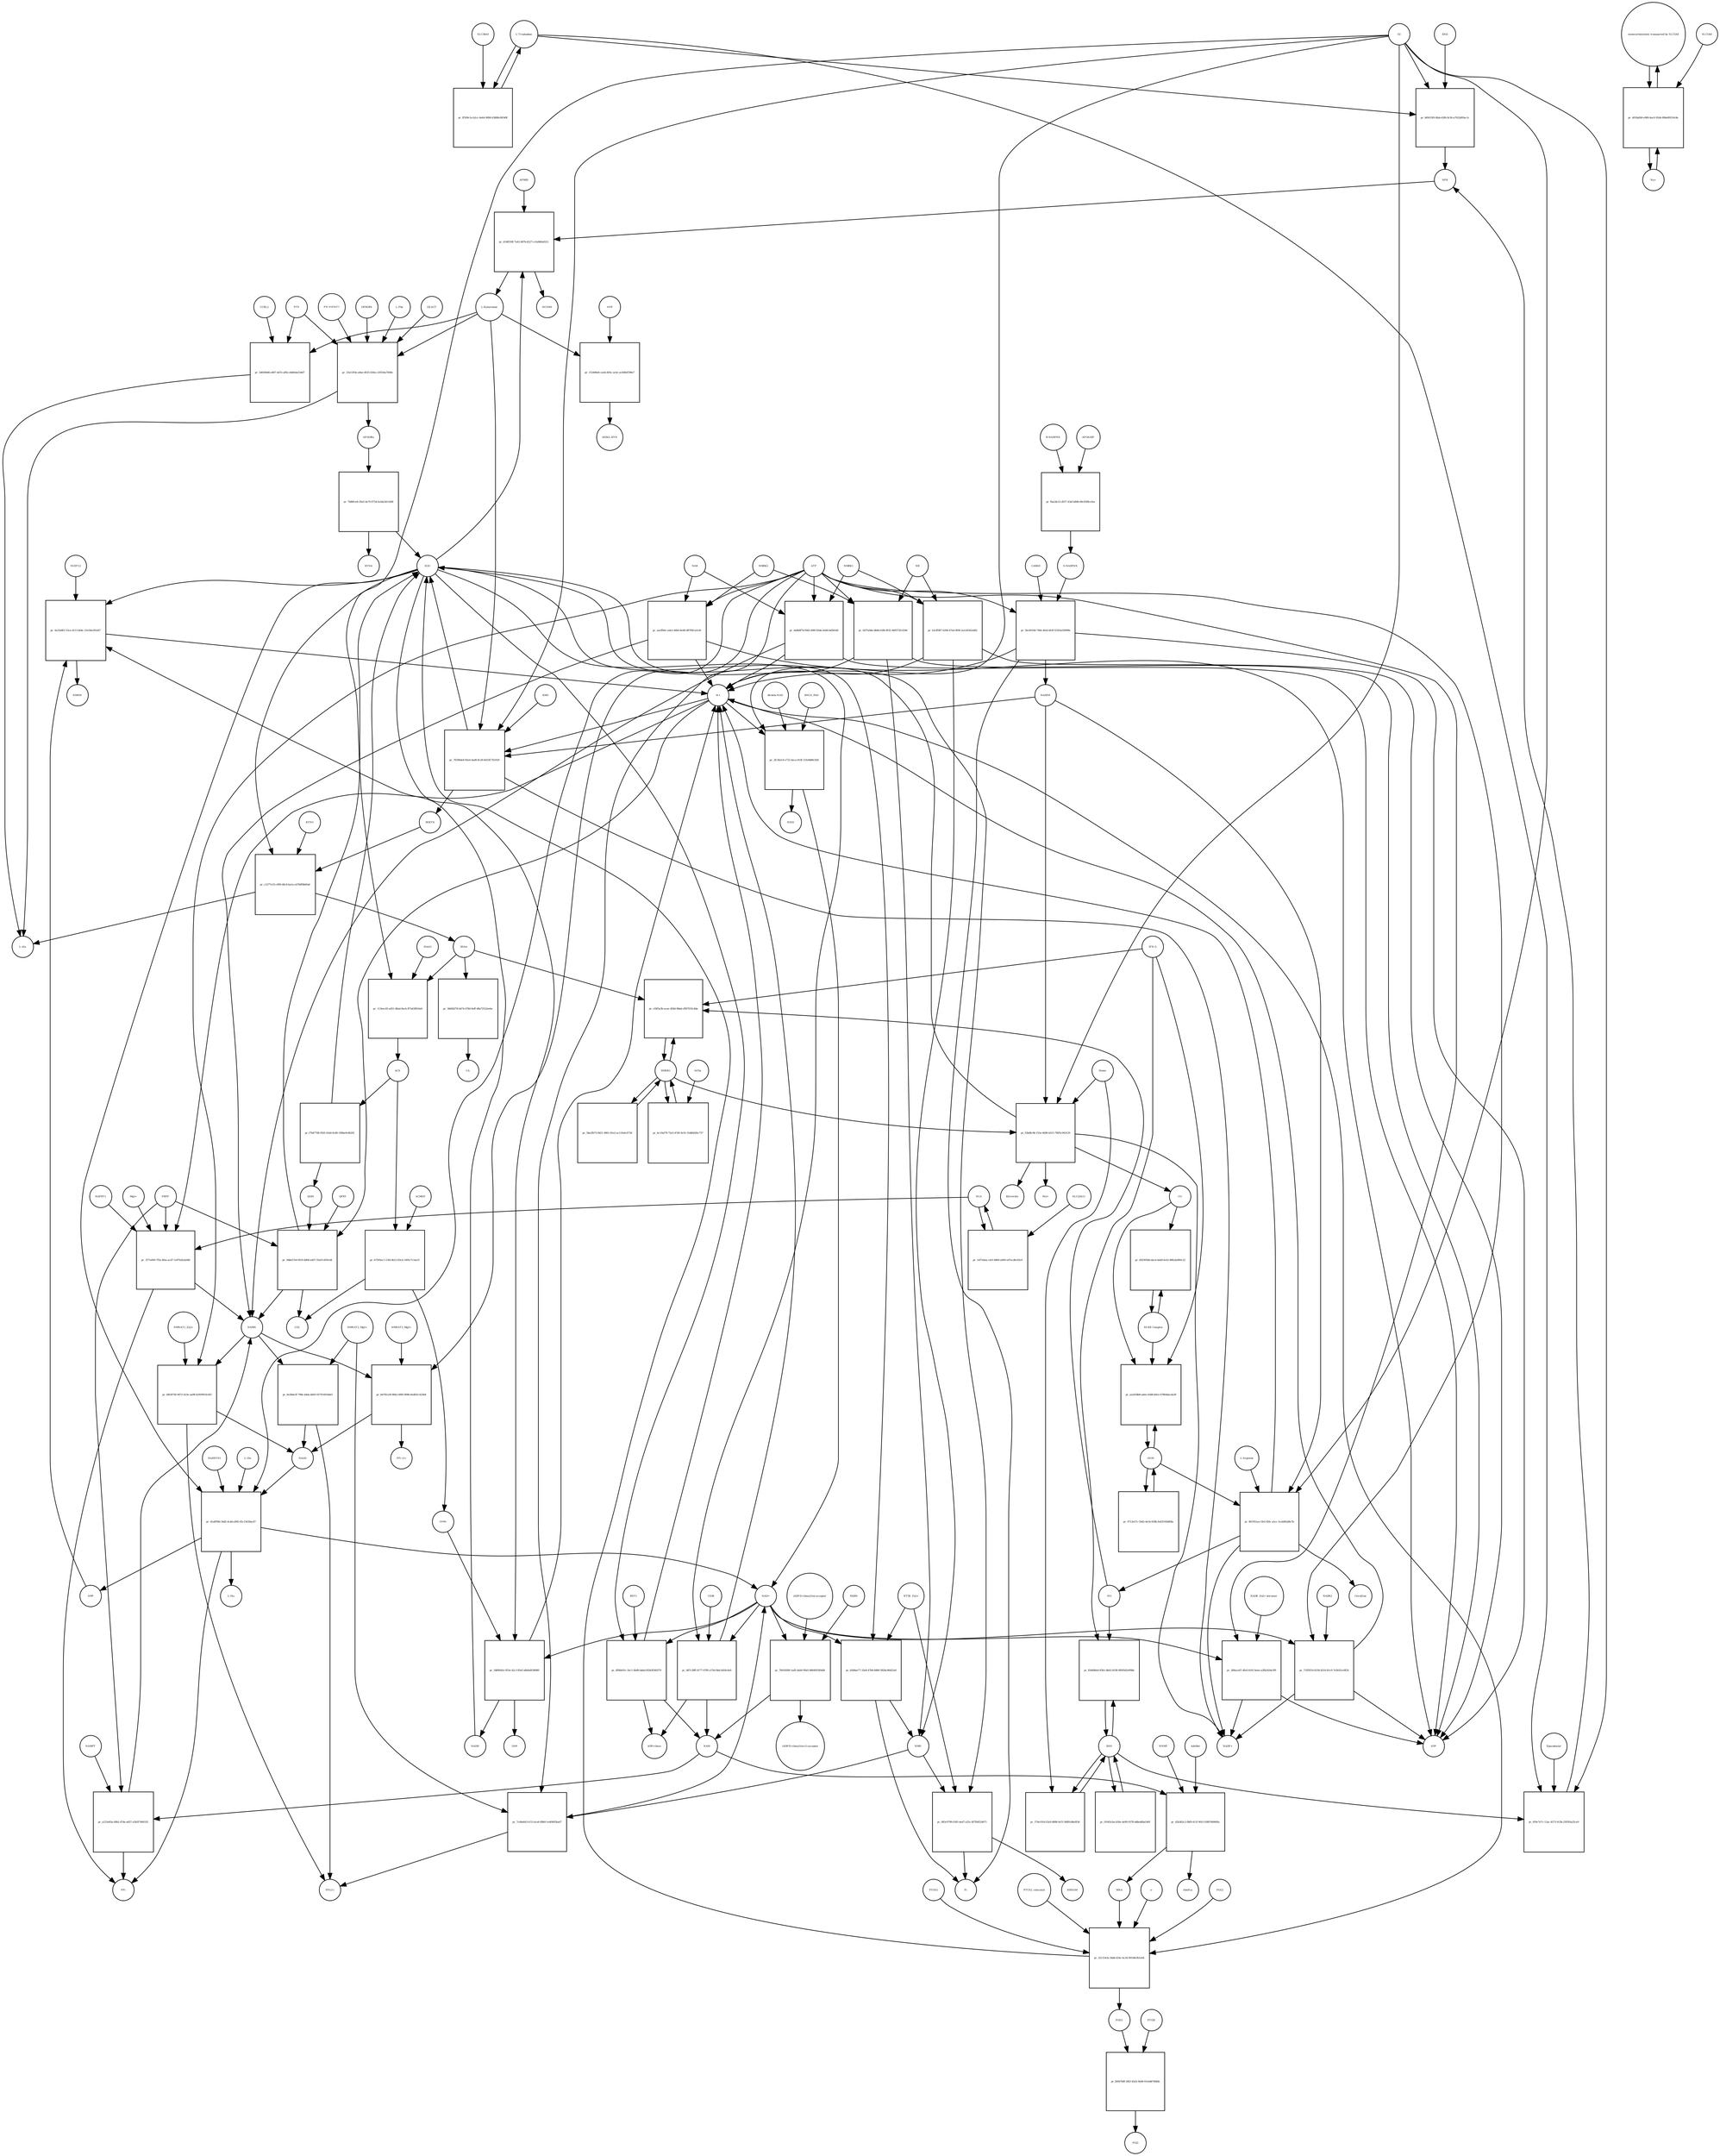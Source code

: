 strict digraph  {
"L-Tryptophan" [annotation="urn_miriam_obo.chebi_CHEBI%3A57912", bipartite=0, cls="simple chemical", fontsize=4, label="L-Tryptophan", shape=circle];
"pr_ff509c1a-b2cc-4e64-9890-63888c06549f" [annotation="", bipartite=1, cls=process, fontsize=4, label="pr_ff509c1a-b2cc-4e64-9890-63888c06549f", shape=square];
SLC36A4 [annotation=urn_miriam_uniprot_Q6YBV0, bipartite=0, cls=macromolecule, fontsize=4, label=SLC36A4, shape=circle];
"pr_bf0015f0-4fab-43fb-9c56-a7632d93ec1c" [annotation="", bipartite=1, cls=process, fontsize=4, label="pr_bf0015f0-4fab-43fb-9c56-a7632d93ec1c", shape=square];
NFK [annotation="urn_miriam_obo.chebi_CHEBI%3A18377", bipartite=0, cls="simple chemical", fontsize=4, label=NFK, shape=circle];
IDO2 [annotation=urn_miriam_uniprot_Q6ZQW0, bipartite=0, cls=macromolecule, fontsize=4, label=IDO2, shape=circle];
O2 [annotation="urn_miriam_obo.chebi_CHEBI%3A15379", bipartite=0, cls="simple chemical", fontsize=4, label=O2, shape=circle];
"pr_659c7e7c-12ac-4573-913b-25f593a25ce9" [annotation="", bipartite=1, cls=process, fontsize=4, label="pr_659c7e7c-12ac-4573-913b-25f593a25ce9", shape=square];
IDO1 [annotation=urn_miriam_uniprot_P14902, bipartite=0, cls=complex, fontsize=4, label=IDO1, shape=circle];
Epacadostat [annotation="", bipartite=0, cls="simple chemical", fontsize=4, label=Epacadostat, shape=circle];
"pr_d148550f-7a42-487b-8227-ccfa840a0221" [annotation="", bipartite=1, cls=process, fontsize=4, label="pr_d148550f-7a42-487b-8227-ccfa840a0221", shape=square];
"L-Kynurenine" [annotation="urn_miriam_obo.chebi_CHEBI%3A16946", bipartite=0, cls="simple chemical", fontsize=4, label="L-Kynurenine", shape=circle];
AFMID [annotation=urn_miriam_uniprot_Q63HM1, bipartite=0, cls=macromolecule, fontsize=4, label=AFMID, shape=circle];
H2O [annotation="urn_miriam_obo.chebi_CHEBI%3A15377", bipartite=0, cls="simple chemical", fontsize=4, label=H2O, shape=circle];
HCOOH [annotation="urn_miriam_obo.chebi_CHEBI%3A30751", bipartite=0, cls="simple chemical", fontsize=4, label=HCOOH, shape=circle];
"pr_23a1293e-a8ae-4025-b50a-c20534a7049e" [annotation="", bipartite=1, cls=process, fontsize=4, label="pr_23a1293e-a8ae-4025-b50a-c20534a7049e", shape=square];
"AP-DOBu" [annotation="urn_miriam_obo.chebi_CHEBI%3A17442", bipartite=0, cls="simple chemical", fontsize=4, label="AP-DOBu", shape=circle];
"PXLP-KYAT1" [annotation="urn_miriam_uniprot_Q16773|urn_miriam_obo.chebi_CHEBI%3A18405", bipartite=0, cls="complex multimer", fontsize=4, label="PXLP-KYAT1", shape=circle];
I3PROPA [annotation="urn_miriam_obo.chebi_CHEBI%3A43580", bipartite=0, cls=macromolecule, fontsize=4, label=I3PROPA, shape=circle];
"L-Phe" [annotation="urn_miriam_obo.chebi_CHEBI%3A58095", bipartite=0, cls="simple chemical", fontsize=4, label="L-Phe", shape=circle];
I3LACT [annotation="urn_miriam_obo.chebi_CHEBI%3A55528", bipartite=0, cls=macromolecule, fontsize=4, label=I3LACT, shape=circle];
PYR [annotation="urn_miriam_obo.chebi_CHEBI%3A15361", bipartite=0, cls="simple chemical", fontsize=4, label=PYR, shape=circle];
"L-Ala" [annotation="urn_miriam_obo.chebi_CHEBI%3A57972", bipartite=0, cls="simple chemical", fontsize=4, label="L-Ala", shape=circle];
"pr_3d6568d6-e807-4d7e-affb-cbb8eba534d7" [annotation="", bipartite=1, cls=process, fontsize=4, label="pr_3d6568d6-e807-4d7e-affb-cbb8eba534d7", shape=square];
CCBL2 [annotation=urn_miriam_uniprot_Q6YP21, bipartite=0, cls="macromolecule multimer", fontsize=4, label=CCBL2, shape=circle];
"pr_7b86fce8-29a5-4e70-9754-fa5da341cb08" [annotation="", bipartite=1, cls=process, fontsize=4, label="pr_7b86fce8-29a5-4e70-9754-fa5da341cb08", shape=square];
KYNA [annotation="urn_miriam_obo.chebi_CHEBI%3A18344", bipartite=0, cls="simple chemical", fontsize=4, label=KYNA, shape=circle];
"pr_7659bde8-85e4-4ad8-8c28-6d33f17b1829" [annotation="", bipartite=1, cls=process, fontsize=4, label="pr_7659bde8-85e4-4ad8-8c28-6d33f17b1829", shape=square];
"3HKYN" [annotation="urn_miriam_obo.chebi_CHEBI%3A17380", bipartite=0, cls="simple chemical", fontsize=4, label="3HKYN", shape=circle];
KMO [annotation=urn_miriam_uniprot_O15229, bipartite=0, cls=macromolecule, fontsize=4, label=KMO, shape=circle];
NADPH [annotation="urn_miriam_obo.chebi_CHEBI%3A16474", bipartite=0, cls="simple chemical", fontsize=4, label=NADPH, shape=circle];
"H+" [annotation="urn_miriam_obo.chebi_CHEBI%3A15378", bipartite=0, cls="simple chemical", fontsize=4, label="H+", shape=circle];
"NADP+" [annotation="urn_miriam_obo.chebi_CHEBI%3A18009", bipartite=0, cls="simple chemical", fontsize=4, label="NADP+", shape=circle];
"pr_c2277e33-c909-48c8-ba1a-e47b9f0b60a6" [annotation="", bipartite=1, cls=process, fontsize=4, label="pr_c2277e33-c909-48c8-ba1a-e47b9f0b60a6", shape=square];
"3HAA" [annotation="urn_miriam_obo.chebi_CHEBI%3A15793", bipartite=0, cls="simple chemical", fontsize=4, label="3HAA", shape=circle];
KYNU [annotation=urn_miriam_uniprot_Q16719, bipartite=0, cls="macromolecule multimer", fontsize=4, label=KYNU, shape=circle];
"pr_113eec45-ad51-48ad-8ecb-ff7a63f816e6" [annotation="", bipartite=1, cls=process, fontsize=4, label="pr_113eec45-ad51-48ad-8ecb-ff7a63f816e6", shape=square];
ACS [annotation="urn_miriam_obo.chebi_CHEBI%3A29044", bipartite=0, cls="simple chemical", fontsize=4, label=ACS, shape=circle];
HAAO [annotation=urn_miriam_uniprot_P46952, bipartite=0, cls=macromolecule, fontsize=4, label=HAAO, shape=circle];
"pr_b7595ec1-15fd-4b12-83cd-1495c7c5ae1f" [annotation="", bipartite=1, cls=process, fontsize=4, label="pr_b7595ec1-15fd-4b12-83cd-1495c7c5ae1f", shape=square];
"2AMA" [annotation="urn_miriam_obo.chebi_CHEBI%3A15745", bipartite=0, cls="simple chemical", fontsize=4, label="2AMA", shape=circle];
ACMSD [annotation=urn_miriam_uniprot_Q8TDX5, bipartite=0, cls="macromolecule multimer", fontsize=4, label=ACMSD, shape=circle];
CO2 [annotation="urn_miriam_obo.chebi_CHEBI%3A16526", bipartite=0, cls="simple chemical", fontsize=4, label=CO2, shape=circle];
"pr_3480042e-955e-42c3-85ef-a8b0af638980" [annotation="", bipartite=1, cls=process, fontsize=4, label="pr_3480042e-955e-42c3-85ef-a8b0af638980", shape=square];
"2AM" [annotation="urn_miriam_obo.chebi_CHEBI%3A16886", bipartite=0, cls="simple chemical", fontsize=4, label="2AM", shape=circle];
"NAD+" [annotation="urn_miriam_obo.chebi_CHEBI%3A57540", bipartite=0, cls="simple chemical", fontsize=4, label="NAD+", shape=circle];
NADH [annotation="urn_miriam_obo.chebi_CHEBI%3A57945", bipartite=0, cls="simple chemical", fontsize=4, label=NADH, shape=circle];
"pr_f7b47769-f565-416d-9c80-190be9c86291" [annotation="", bipartite=1, cls=process, fontsize=4, label="pr_f7b47769-f565-416d-9c80-190be9c86291", shape=square];
QUIN [annotation="urn_miriam_obo.chebi_CHEBI%3A16675", bipartite=0, cls="simple chemical", fontsize=4, label=QUIN, shape=circle];
"pr_152486e6-ceeb-405c-acbc-acfd9ef599e7" [annotation="", bipartite=1, cls=process, fontsize=4, label="pr_152486e6-ceeb-405c-acbc-acfd9ef599e7", shape=square];
AHR [annotation=urn_miriam_uniprot_P35869, bipartite=0, cls=macromolecule, fontsize=4, label=AHR, shape=circle];
"AHR/L-KYN" [annotation="", bipartite=0, cls=complex, fontsize=4, label="AHR/L-KYN", shape=circle];
"pr_83d406a0-83b1-4b02-b558-0f693d2e99bb" [annotation="", bipartite=1, cls=process, fontsize=4, label="pr_83d406a0-83b1-4b02-b558-0f693d2e99bb", shape=square];
NO [annotation="urn_miriam_obo.chebi_CHEBI%3A16480", bipartite=0, cls="simple chemical", fontsize=4, label=NO, shape=circle];
"IFN-G" [annotation=urn_miriam_uniprot_Q14609, bipartite=0, cls=macromolecule, fontsize=4, label="IFN-G", shape=circle];
iNOS [annotation=urn_miriam_uniprot_P35228, bipartite=0, cls=macromolecule, fontsize=4, label=iNOS, shape=circle];
"pr_aa2d3db8-adee-43d8-b0e2-47864dacda39" [annotation="", bipartite=1, cls=process, fontsize=4, label="pr_aa2d3db8-adee-43d8-b0e2-47864dacda39", shape=square];
"Nf-KB Complex" [annotation="urn_miriam_uniprot_P19838|urn_miriam_uniprot_Q04206|urn_miriam_uniprot_Q00653", bipartite=0, cls=complex, fontsize=4, label="Nf-KB Complex", shape=circle];
CO [annotation="urn_miriam_obo.chebi_CHEBI%3A17245", bipartite=0, cls="simple chemical", fontsize=4, label=CO, shape=circle];
"L-Arginine" [annotation="urn_miriam_obo.chebi_CHEBI%3A16467", bipartite=0, cls="simple chemical", fontsize=4, label="L-Arginine", shape=circle];
"pr_801951ea-19cf-45fc-a5cc-5ceb962dfe7b" [annotation="", bipartite=1, cls=process, fontsize=4, label="pr_801951ea-19cf-45fc-a5cc-5ceb962dfe7b", shape=square];
Citrulline [annotation="urn_miriam_obo.chebi_CHEBI%3A16349", bipartite=0, cls="simple chemical", fontsize=4, label=Citrulline, shape=circle];
"pr_0713e57c-59d3-4e54-839b-fe83195b808a" [annotation="", bipartite=1, cls=process, fontsize=4, label="pr_0713e57c-59d3-4e54-839b-fe83195b808a", shape=square];
"pr_01063cba-b50e-4a99-9378-ddbe46ba540f" [annotation="", bipartite=1, cls=process, fontsize=4, label="pr_01063cba-b50e-4a99-9378-ddbe46ba540f", shape=square];
"R-NADPHX" [annotation="urn_miriam_obo.chebi_CHEBI%3A64085", bipartite=0, cls="simple chemical", fontsize=4, label="R-NADPHX", shape=circle];
"pr_fba24e12-d557-43ef-b84b-66c65f8ccfee" [annotation="", bipartite=1, cls=process, fontsize=4, label="pr_fba24e12-d557-43ef-b84b-66c65f8ccfee", shape=square];
"S-NADPHX" [annotation="urn_miriam_obo.chebi_CHEBI%3A64084", bipartite=0, cls="simple chemical", fontsize=4, label="S-NADPHX", shape=circle];
APOA1BP [annotation=urn_miriam_uniprot_O95544, bipartite=0, cls="macromolecule multimer", fontsize=4, label=APOA1BP, shape=circle];
"pr_5bc6018d-749e-4fe4-b03f-f2503a50999b" [annotation="", bipartite=1, cls=process, fontsize=4, label="pr_5bc6018d-749e-4fe4-b03f-f2503a50999b", shape=square];
CARKD [annotation=urn_miriam_uniprot_Q8IW45, bipartite=0, cls=macromolecule, fontsize=4, label=CARKD, shape=circle];
ATP [annotation="urn_miriam_obo.chebi_CHEBI%3A30616", bipartite=0, cls="simple chemical", fontsize=4, label=ATP, shape=circle];
ADP [annotation="urn_miriam_obo.chebi_CHEBI%3A456216", bipartite=0, cls="simple chemical", fontsize=4, label=ADP, shape=circle];
Pi [annotation="urn_miriam_obo.chebi_CHEBI%3A18367", bipartite=0, cls="simple chemical", fontsize=4, label=Pi, shape=circle];
"pr_732f5f1d-0236-4216-81c0-7e3b55ce9f24" [annotation="", bipartite=1, cls=process, fontsize=4, label="pr_732f5f1d-0236-4216-81c0-7e3b55ce9f24", shape=square];
NADK2 [annotation=urn_miriam_uniprot_Q4G0N4, bipartite=0, cls="macromolecule multimer", fontsize=4, label=NADK2, shape=circle];
NAMN [annotation="urn_miriam_obo.chebi_CHEBI%3A15763", bipartite=0, cls="simple chemical", fontsize=4, label=NAMN, shape=circle];
"pr_bb781a30-86b2-496f-9086-6edfd1c425b8" [annotation="", bipartite=1, cls=process, fontsize=4, label="pr_bb781a30-86b2-496f-9086-6edfd1c425b8", shape=square];
NAAD [annotation="urn_miriam_obo.chebi_CHEBI%3A18304", bipartite=0, cls="simple chemical", fontsize=4, label=NAAD, shape=circle];
"NMNAT3_Mg2+" [annotation="urn_miriam_uniprot_Q96T66|urn_miriam_obo.chebi_CHEBI%3A18420", bipartite=0, cls="complex multimer", fontsize=4, label="NMNAT3_Mg2+", shape=circle];
"PPi (3-)" [annotation="urn_miriam_obo.chebi_CHEBI%3A33019", bipartite=0, cls="simple chemical", fontsize=4, label="PPi (3-)", shape=circle];
"pr_6e3bbe3f-798e-44da-bb93-02791491bde5" [annotation="", bipartite=1, cls=process, fontsize=4, label="pr_6e3bbe3f-798e-44da-bb93-02791491bde5", shape=square];
"NMNAT2_Mg2+" [annotation="urn_miriam_uniprot_Q9BZQ4|urn_miriam_obo.chebi_CHEBI%3A18420", bipartite=0, cls=complex, fontsize=4, label="NMNAT2_Mg2+", shape=circle];
"PPi(3-)" [annotation="urn_miriam_obo.chebi_CHEBI%3A33019", bipartite=0, cls="simple chemical", fontsize=4, label="PPi(3-)", shape=circle];
NAR [annotation="urn_miriam_obo.chebi_CHEBI%3A58527", bipartite=0, cls="simple chemical", fontsize=4, label=NAR, shape=circle];
"pr_da8b8f7d-f0d5-49f6-83de-6ebfcbd381d0" [annotation="", bipartite=1, cls=process, fontsize=4, label="pr_da8b8f7d-f0d5-49f6-83de-6ebfcbd381d0", shape=square];
NMRK1 [annotation=urn_miriam_uniprot_Q9NWW6, bipartite=0, cls=macromolecule, fontsize=4, label=NMRK1, shape=circle];
"pr_aacffb6c-ede2-46b0-8e48-d87f0fca5c9c" [annotation="", bipartite=1, cls=process, fontsize=4, label="pr_aacffb6c-ede2-46b0-8e48-d87f0fca5c9c", shape=square];
NMRK2 [annotation=urn_miriam_uniprot_Q9NPI5, bipartite=0, cls=macromolecule, fontsize=4, label=NMRK2, shape=circle];
"pr_d1aff99b-34d5-4cdd-a905-65c15639ac87" [annotation="", bipartite=1, cls=process, fontsize=4, label="pr_d1aff99b-34d5-4cdd-a905-65c15639ac87", shape=square];
NADSYN1 [annotation=urn_miriam_uniprot_Q6IA69, bipartite=0, cls="macromolecule multimer", fontsize=4, label=NADSYN1, shape=circle];
"L-Gln" [annotation="urn_miriam_obo.chebi_CHEBI%3A58359", bipartite=0, cls="simple chemical", fontsize=4, label="L-Gln", shape=circle];
"L-Glu" [annotation="urn_miriam_obo.chebi_CHEBI%3A29985", bipartite=0, cls="simple chemical", fontsize=4, label="L-Glu", shape=circle];
AMP [annotation="urn_miriam_obo.chebi_CHEBI%3A16027", bipartite=0, cls="simple chemical", fontsize=4, label=AMP, shape=circle];
PPi [annotation="urn_miriam_obo.chebi_CHEBI%3A29888", bipartite=0, cls="simple chemical", fontsize=4, label=PPi, shape=circle];
NMN [annotation="urn_miriam_obo.chebi_CHEBI%3A14649", bipartite=0, cls="simple chemical", fontsize=4, label=NMN, shape=circle];
"pr_7cd4a643-fc53-4ce6-89b9-1e4f40f3ba47" [annotation="", bipartite=1, cls=process, fontsize=4, label="pr_7cd4a643-fc53-4ce6-89b9-1e4f40f3ba47", shape=square];
NR [annotation="urn_miriam_obo.chebi_CHEBI%3A15927", bipartite=0, cls="simple chemical", fontsize=4, label=NR, shape=circle];
"pr_b3cff087-6206-47a6-9f94-2a1e8342e482" [annotation="", bipartite=1, cls=process, fontsize=4, label="pr_b3cff087-6206-47a6-9f94-2a1e8342e482", shape=square];
"pr_fd37a9da-db84-43fb-8f32-9d9372fc0296" [annotation="", bipartite=1, cls=process, fontsize=4, label="pr_fd37a9da-db84-43fb-8f32-9d9372fc0296", shape=square];
NCA [annotation="urn_miriam_obo.chebi_CHEBI%3A32544", bipartite=0, cls="simple chemical", fontsize=4, label=NCA, shape=circle];
"pr_1f71ef60-7f5e-4fea-acd7-1e97b2b3a0d0" [annotation="", bipartite=1, cls=process, fontsize=4, label="pr_1f71ef60-7f5e-4fea-acd7-1e97b2b3a0d0", shape=square];
NAPRT1 [annotation=urn_miriam_uniprot_Q6XQN6, bipartite=0, cls="macromolecule multimer", fontsize=4, label=NAPRT1, shape=circle];
"Mg2+" [annotation="urn_miriam_obo.chebi_CHEBI%3A18420", bipartite=0, cls="simple chemical", fontsize=4, label="Mg2+", shape=circle];
PRPP [annotation="urn_miriam_obo.chebi_CHEBI%3A17111", bipartite=0, cls="simple chemical", fontsize=4, label=PRPP, shape=circle];
"pr_7b918288-1ad5-4ab9-99a5-8d04925f04db" [annotation="", bipartite=1, cls=process, fontsize=4, label="pr_7b918288-1ad5-4ab9-99a5-8d04925f04db", shape=square];
NAM [annotation="urn_miriam_obo.chebi_CHEBI%3A17154", bipartite=0, cls="simple chemical", fontsize=4, label=NAM, shape=circle];
PARPs [annotation="urn_miriam_uniprot_Q8N5Y8|urn_miriam_uniprot_Q53GL7|urn_miriam_uniprot_Q8IXQ6", bipartite=0, cls=macromolecule, fontsize=4, label=PARPs, shape=circle];
"(ADP-D-ribosyl)(n)-acceptor" [annotation="urn_miriam_obo.chebi_CHEBI%3A133202", bipartite=0, cls="simple chemical", fontsize=4, label="(ADP-D-ribosyl)(n)-acceptor", shape=circle];
"(ADP-D-ribosyl)(n+1)-acceptor" [annotation="urn_miriam_obo.chebi_CHEBI%3A133203", bipartite=0, cls="simple chemical", fontsize=4, label="(ADP-D-ribosyl)(n+1)-acceptor", shape=circle];
"pr_e233e83a-68b2-47de-a827-e3b5f7466183" [annotation="", bipartite=1, cls=process, fontsize=4, label="pr_e233e83a-68b2-47de-a827-e3b5f7466183", shape=square];
NAMPT [annotation=urn_miriam_uniprot_P43490, bipartite=0, cls=macromolecule, fontsize=4, label=NAMPT, shape=circle];
"pr_d2b362c2-8bf9-411f-901f-038f190060fa" [annotation="", bipartite=1, cls=process, fontsize=4, label="pr_d2b362c2-8bf9-411f-901f-038f190060fa", shape=square];
MNA [annotation="urn_miriam_obo.chebi_CHEBI%3A16797", bipartite=0, cls="simple chemical", fontsize=4, label=MNA, shape=circle];
NNMT [annotation=urn_miriam_uniprot_P40261, bipartite=0, cls=macromolecule, fontsize=4, label=NNMT, shape=circle];
AdoMet [annotation="urn_miriam_obo.chebi_CHEBI%3A15414", bipartite=0, cls="simple chemical", fontsize=4, label=AdoMet, shape=circle];
AdoHcy [annotation="urn_miriam_obo.chebi_CHEBI%3A16680", bipartite=0, cls="simple chemical", fontsize=4, label=AdoHcy, shape=circle];
"pr_94bb37a6-f619-4d08-a407-55ef1c8541d4" [annotation="", bipartite=1, cls=process, fontsize=4, label="pr_94bb37a6-f619-4d08-a407-55ef1c8541d4", shape=square];
QPRT [annotation=urn_miriam_uniprot_Q15274, bipartite=0, cls=macromolecule, fontsize=4, label=QPRT, shape=circle];
"pr_266aca47-4fe4-4181-beee-a2fb2424e3f9" [annotation="", bipartite=1, cls=process, fontsize=4, label="pr_266aca47-4fe4-4181-beee-a2fb2424e3f9", shape=square];
"NADK_Zn2+ tetramer" [annotation="urn_miriam_uniprot_O95544|urn_miriam_obo.chebi_CHEBI%3A29105", bipartite=0, cls="complex multimer", fontsize=4, label="NADK_Zn2+ tetramer", shape=circle];
"pr_d09de91c-5ec1-4bd9-bdad-f62b3f260370" [annotation="", bipartite=1, cls=process, fontsize=4, label="pr_d09de91c-5ec1-4bd9-bdad-f62b3f260370", shape=square];
"ADP-ribose" [annotation="urn_miriam_obo.chebi_CHEBI%3A57967", bipartite=0, cls="simple chemical", fontsize=4, label="ADP-ribose", shape=circle];
BST1 [annotation=urn_miriam_uniprot_Q10588, bipartite=0, cls="macromolecule multimer", fontsize=4, label=BST1, shape=circle];
"pr_b87c28ff-6177-4785-a75d-f4dc5d18c6a9" [annotation="", bipartite=1, cls=process, fontsize=4, label="pr_b87c28ff-6177-4785-a75d-f4dc5d18c6a9", shape=square];
CD38 [annotation=urn_miriam_uniprot_P28907, bipartite=0, cls=macromolecule, fontsize=4, label=CD38, shape=circle];
"dh-beta-NAD" [annotation="urn_miriam_obo.chebi_CHEBI%3A90171|urn_miriam_obo.chebi_CHEBI%3A90174", bipartite=0, cls="simple chemical", fontsize=4, label="dh-beta-NAD", shape=circle];
"pr_2fc5b2c6-e722-4eca-814f-21fe8d86c826" [annotation="", bipartite=1, cls=process, fontsize=4, label="pr_2fc5b2c6-e722-4eca-814f-21fe8d86c826", shape=square];
H2O2 [annotation="urn_miriam_obo.chebi_CHEBI%3A16240", bipartite=0, cls="simple chemical", fontsize=4, label=H2O2, shape=circle];
RNLS_FAD [annotation="urn_miriam_uniprot_Q5VYX0|urn_miriam_obo.chebi_CHEBI%3A16238", bipartite=0, cls=complex, fontsize=4, label=RNLS_FAD, shape=circle];
"pr_b5b8ae77-32e8-47b8-8d80-582bc96d22a0" [annotation="", bipartite=1, cls=process, fontsize=4, label="pr_b5b8ae77-32e8-47b8-8d80-582bc96d22a0", shape=square];
"NT5E_Zn2+" [annotation="urn_miriam_uniprot_P21589|urn_miriam_obo.chebi_CHEBI%3A29105", bipartite=0, cls="complex multimer", fontsize=4, label="NT5E_Zn2+", shape=circle];
"pr_083c9799-0345-4ed7-a55c-8f7fb0524071" [annotation="", bipartite=1, cls=process, fontsize=4, label="pr_083c9799-0345-4ed7-a55c-8f7fb0524071", shape=square];
NRNAM [annotation="urn_miriam_obo.chebi_CHEBI%3A15927", bipartite=0, cls="simple chemical", fontsize=4, label=NRNAM, shape=circle];
"pr_1ef7ebea-cdcf-4869-a000-ed7acd6c82c6" [annotation="", bipartite=1, cls=process, fontsize=4, label="pr_1ef7ebea-cdcf-4869-a000-ed7acd6c82c6", shape=square];
SLC22A13 [annotation=urn_miriam_uniprot_Q9Y226, bipartite=0, cls=macromolecule, fontsize=4, label=SLC22A13, shape=circle];
"pr_4a33d4f2-53ca-4113-b64c-21e56e281d47" [annotation="", bipartite=1, cls=process, fontsize=4, label="pr_4a33d4f2-53ca-4113-b64c-21e56e281d47", shape=square];
NMNH [annotation="urn_miriam_obo.chebi_CHEBI%3A74452", bipartite=0, cls="simple chemical", fontsize=4, label=NMNH, shape=circle];
NUDT12 [annotation=urn_miriam_uniprot_Q9BQG2, bipartite=0, cls=macromolecule, fontsize=4, label=NUDT12, shape=circle];
"pr_bf6207bf-0472-423e-aa98-62959933cbf3" [annotation="", bipartite=1, cls=process, fontsize=4, label="pr_bf6207bf-0472-423e-aa98-62959933cbf3", shape=square];
"NMNAT1_Zn2+" [annotation="urn_miriam_uniprot_Q9HAN9|urn_miriam_obo.chebi_CHEBI%3A29105", bipartite=0, cls="complex multimer", fontsize=4, label="NMNAT1_Zn2+", shape=circle];
PGG2 [annotation="urn_miriam_obo.chebi_CHEBI%3A27647", bipartite=0, cls="simple chemical", fontsize=4, label=PGG2, shape=circle];
"pr_3211543e-36dd-434c-bc34-99168cfb1e64" [annotation="", bipartite=1, cls=process, fontsize=4, label="pr_3211543e-36dd-434c-bc34-99168cfb1e64", shape=square];
PGH2 [annotation="urn_miriam_obo.chebi_CHEBI%3A15554", bipartite=0, cls="simple chemical", fontsize=4, label=PGH2, shape=circle];
PTGS2 [annotation=urn_miriam_uniprot_P35354, bipartite=0, cls="macromolecule multimer", fontsize=4, label=PTGS2, shape=circle];
PTCS2_celecoxib [annotation="urn_miriam_uniprot_P35354|urn_miriam_obo.chebi_CHEBI%3A41423", bipartite=0, cls=complex, fontsize=4, label=PTCS2_celecoxib, shape=circle];
"e-" [annotation="urn_miriam_obo.chebi_CHEBI%3A10545", bipartite=0, cls="simple chemical", fontsize=4, label="e-", shape=circle];
"pr_fb9476df-26f2-45a5-9a68-03cbd6746fde" [annotation="", bipartite=1, cls=process, fontsize=4, label="pr_fb9476df-26f2-45a5-9a68-03cbd6746fde", shape=square];
PGI2 [annotation="urn_miriam_obo.chebi_CHEBI%3A15552", bipartite=0, cls="simple chemical", fontsize=4, label=PGI2, shape=circle];
PTGIS [annotation=urn_miriam_uniprot_Q16647, bipartite=0, cls=macromolecule, fontsize=4, label=PTGIS, shape=circle];
"monocarboxylates transported by SLC5A8" [annotation="", bipartite=0, cls="simple chemical", fontsize=4, label="monocarboxylates transported by SLC5A8", shape=circle];
"pr_d918afb9-e989-4ac0-9244-896e89519c8e" [annotation="", bipartite=1, cls=process, fontsize=4, label="pr_d918afb9-e989-4ac0-9244-896e89519c8e", shape=square];
SLC5A8 [annotation=urn_miriam_uniprot_Q8N695, bipartite=0, cls=macromolecule, fontsize=4, label=SLC5A8, shape=circle];
"Na+" [annotation="urn_miriam_obo.chebi_CHEBI%3A29101", bipartite=0, cls="simple chemical", fontsize=4, label="Na+", shape=circle];
HMOX1 [annotation="", bipartite=0, cls=macromolecule, fontsize=4, label=HMOX1, shape=circle];
"pr_cf4f5a3b-acee-458d-9bbd-cff87035c8da" [annotation="", bipartite=1, cls=process, fontsize=4, label="pr_cf4f5a3b-acee-458d-9bbd-cff87035c8da", shape=square];
"pr_5be2fb75-8451-4961-81e2-ac11fe6c0728" [annotation="", bipartite=1, cls=process, fontsize=4, label="pr_5be2fb75-8451-4961-81e2-ac11fe6c0728", shape=square];
Heme [annotation="urn_miriam_obo.chebi_CHEBI%3A30413", bipartite=0, cls="simple chemical", fontsize=4, label=Heme, shape=circle];
"pr_f2bd8c96-155e-4690-b515-7f6f5c943129" [annotation="", bipartite=1, cls=process, fontsize=4, label="pr_f2bd8c96-155e-4690-b515-7f6f5c943129", shape=square];
Biliverdin [annotation="urn_miriam_obo.chebi_CHEBI%3A17033", bipartite=0, cls="simple chemical", fontsize=4, label=Biliverdin, shape=circle];
"Fe2+" [annotation="urn_miriam_obo.chebi_CHEBI%3A29033", bipartite=0, cls="simple chemical", fontsize=4, label="Fe2+", shape=circle];
"pr_bc10af79-72e5-47d5-9c91-55db9d26c737" [annotation="", bipartite=1, cls=process, fontsize=4, label="pr_bc10af79-72e5-47d5-9c91-55db9d26c737", shape=square];
Orf3a [annotation="urn_miriam_ncbiprotein_BCD58754|urn_miriam_uniprot_P0DTC3", bipartite=0, cls=macromolecule, fontsize=4, label=Orf3a, shape=circle];
"pr_d50305bb-dacd-4ab9-bc42-88fa4a900c23" [annotation="", bipartite=1, cls=process, fontsize=4, label="pr_d50305bb-dacd-4ab9-bc42-88fa4a900c23", shape=square];
"pr_574e1016-f2a9-4888-9cf3-36891d6e9f3d" [annotation="", bipartite=1, cls=process, fontsize=4, label="pr_574e1016-f2a9-4888-9cf3-36891d6e9f3d", shape=square];
"pr_3b69d278-b474-478d-9eff-d8a72522eebc" [annotation="", bipartite=1, cls="omitted process", fontsize=4, label="pr_3b69d278-b474-478d-9eff-d8a72522eebc", shape=square];
CA [annotation="", bipartite=0, cls="simple chemical", fontsize=4, label=CA, shape=circle];
"L-Tryptophan" -> "pr_ff509c1a-b2cc-4e64-9890-63888c06549f"  [annotation="", interaction_type=consumption];
"L-Tryptophan" -> "pr_bf0015f0-4fab-43fb-9c56-a7632d93ec1c"  [annotation="", interaction_type=consumption];
"L-Tryptophan" -> "pr_659c7e7c-12ac-4573-913b-25f593a25ce9"  [annotation="", interaction_type=consumption];
"pr_ff509c1a-b2cc-4e64-9890-63888c06549f" -> "L-Tryptophan"  [annotation="", interaction_type=production];
SLC36A4 -> "pr_ff509c1a-b2cc-4e64-9890-63888c06549f"  [annotation="", interaction_type=catalysis];
"pr_bf0015f0-4fab-43fb-9c56-a7632d93ec1c" -> NFK  [annotation="", interaction_type=production];
NFK -> "pr_d148550f-7a42-487b-8227-ccfa840a0221"  [annotation="", interaction_type=consumption];
IDO2 -> "pr_bf0015f0-4fab-43fb-9c56-a7632d93ec1c"  [annotation="", interaction_type=catalysis];
O2 -> "pr_bf0015f0-4fab-43fb-9c56-a7632d93ec1c"  [annotation="", interaction_type=consumption];
O2 -> "pr_659c7e7c-12ac-4573-913b-25f593a25ce9"  [annotation="", interaction_type=consumption];
O2 -> "pr_7659bde8-85e4-4ad8-8c28-6d33f17b1829"  [annotation="", interaction_type=consumption];
O2 -> "pr_113eec45-ad51-48ad-8ecb-ff7a63f816e6"  [annotation="", interaction_type=consumption];
O2 -> "pr_801951ea-19cf-45fc-a5cc-5ceb962dfe7b"  [annotation="", interaction_type=consumption];
O2 -> "pr_2fc5b2c6-e722-4eca-814f-21fe8d86c826"  [annotation="", interaction_type=consumption];
O2 -> "pr_f2bd8c96-155e-4690-b515-7f6f5c943129"  [annotation="", interaction_type=consumption];
"pr_659c7e7c-12ac-4573-913b-25f593a25ce9" -> NFK  [annotation="", interaction_type=production];
IDO1 -> "pr_659c7e7c-12ac-4573-913b-25f593a25ce9"  [annotation="urn_miriam_pubmed_29531094|urn_miriam_pubmed_28523098|urn_miriam_pubmed_30338242|urn_miriam_pubmed_32292563", interaction_type=catalysis];
IDO1 -> "pr_83d406a0-83b1-4b02-b558-0f693d2e99bb"  [annotation="", interaction_type=consumption];
IDO1 -> "pr_01063cba-b50e-4a99-9378-ddbe46ba540f"  [annotation="", interaction_type=consumption];
IDO1 -> "pr_574e1016-f2a9-4888-9cf3-36891d6e9f3d"  [annotation="", interaction_type=consumption];
Epacadostat -> "pr_659c7e7c-12ac-4573-913b-25f593a25ce9"  [annotation="urn_miriam_pubmed_29531094|urn_miriam_pubmed_28523098|urn_miriam_pubmed_30338242|urn_miriam_pubmed_32292563", interaction_type=inhibition];
"pr_d148550f-7a42-487b-8227-ccfa840a0221" -> "L-Kynurenine"  [annotation="", interaction_type=production];
"pr_d148550f-7a42-487b-8227-ccfa840a0221" -> HCOOH  [annotation="", interaction_type=production];
"L-Kynurenine" -> "pr_23a1293e-a8ae-4025-b50a-c20534a7049e"  [annotation="", interaction_type=consumption];
"L-Kynurenine" -> "pr_3d6568d6-e807-4d7e-affb-cbb8eba534d7"  [annotation="", interaction_type=consumption];
"L-Kynurenine" -> "pr_7659bde8-85e4-4ad8-8c28-6d33f17b1829"  [annotation="", interaction_type=consumption];
"L-Kynurenine" -> "pr_152486e6-ceeb-405c-acbc-acfd9ef599e7"  [annotation="", interaction_type=consumption];
AFMID -> "pr_d148550f-7a42-487b-8227-ccfa840a0221"  [annotation=urn_miriam_pubmed_29531094, interaction_type=catalysis];
H2O -> "pr_d148550f-7a42-487b-8227-ccfa840a0221"  [annotation="", interaction_type=consumption];
H2O -> "pr_c2277e33-c909-48c8-ba1a-e47b9f0b60a6"  [annotation="", interaction_type=consumption];
H2O -> "pr_3480042e-955e-42c3-85ef-a8b0af638980"  [annotation="", interaction_type=consumption];
H2O -> "pr_d1aff99b-34d5-4cdd-a905-65c15639ac87"  [annotation="", interaction_type=consumption];
H2O -> "pr_d09de91c-5ec1-4bd9-bdad-f62b3f260370"  [annotation="", interaction_type=consumption];
H2O -> "pr_b87c28ff-6177-4785-a75d-f4dc5d18c6a9"  [annotation="", interaction_type=consumption];
H2O -> "pr_b5b8ae77-32e8-47b8-8d80-582bc96d22a0"  [annotation="", interaction_type=consumption];
H2O -> "pr_083c9799-0345-4ed7-a55c-8f7fb0524071"  [annotation="", interaction_type=consumption];
H2O -> "pr_4a33d4f2-53ca-4113-b64c-21e56e281d47"  [annotation="", interaction_type=consumption];
"pr_23a1293e-a8ae-4025-b50a-c20534a7049e" -> "AP-DOBu"  [annotation="", interaction_type=production];
"pr_23a1293e-a8ae-4025-b50a-c20534a7049e" -> "L-Ala"  [annotation="", interaction_type=production];
"AP-DOBu" -> "pr_7b86fce8-29a5-4e70-9754-fa5da341cb08"  [annotation="", interaction_type=consumption];
"PXLP-KYAT1" -> "pr_23a1293e-a8ae-4025-b50a-c20534a7049e"  [annotation="", interaction_type=catalysis];
I3PROPA -> "pr_23a1293e-a8ae-4025-b50a-c20534a7049e"  [annotation="", interaction_type=inhibition];
"L-Phe" -> "pr_23a1293e-a8ae-4025-b50a-c20534a7049e"  [annotation="", interaction_type=inhibition];
I3LACT -> "pr_23a1293e-a8ae-4025-b50a-c20534a7049e"  [annotation="", interaction_type=inhibition];
PYR -> "pr_23a1293e-a8ae-4025-b50a-c20534a7049e"  [annotation="", interaction_type=consumption];
PYR -> "pr_3d6568d6-e807-4d7e-affb-cbb8eba534d7"  [annotation="", interaction_type=consumption];
"pr_3d6568d6-e807-4d7e-affb-cbb8eba534d7" -> "L-Ala"  [annotation="", interaction_type=production];
CCBL2 -> "pr_3d6568d6-e807-4d7e-affb-cbb8eba534d7"  [annotation="", interaction_type=catalysis];
"pr_7b86fce8-29a5-4e70-9754-fa5da341cb08" -> KYNA  [annotation="", interaction_type=production];
"pr_7b86fce8-29a5-4e70-9754-fa5da341cb08" -> H2O  [annotation="", interaction_type=production];
"pr_7659bde8-85e4-4ad8-8c28-6d33f17b1829" -> "3HKYN"  [annotation="", interaction_type=production];
"pr_7659bde8-85e4-4ad8-8c28-6d33f17b1829" -> H2O  [annotation="", interaction_type=production];
"pr_7659bde8-85e4-4ad8-8c28-6d33f17b1829" -> "NADP+"  [annotation="", interaction_type=production];
"3HKYN" -> "pr_c2277e33-c909-48c8-ba1a-e47b9f0b60a6"  [annotation="", interaction_type=consumption];
KMO -> "pr_7659bde8-85e4-4ad8-8c28-6d33f17b1829"  [annotation="", interaction_type=catalysis];
NADPH -> "pr_7659bde8-85e4-4ad8-8c28-6d33f17b1829"  [annotation="", interaction_type=consumption];
NADPH -> "pr_801951ea-19cf-45fc-a5cc-5ceb962dfe7b"  [annotation="", interaction_type=consumption];
NADPH -> "pr_f2bd8c96-155e-4690-b515-7f6f5c943129"  [annotation="", interaction_type=consumption];
"H+" -> "pr_7659bde8-85e4-4ad8-8c28-6d33f17b1829"  [annotation="", interaction_type=consumption];
"H+" -> "pr_1f71ef60-7f5e-4fea-acd7-1e97b2b3a0d0"  [annotation="", interaction_type=consumption];
"H+" -> "pr_94bb37a6-f619-4d08-a407-55ef1c8541d4"  [annotation="", interaction_type=consumption];
"H+" -> "pr_2fc5b2c6-e722-4eca-814f-21fe8d86c826"  [annotation="", interaction_type=consumption];
"H+" -> "pr_3211543e-36dd-434c-bc34-99168cfb1e64"  [annotation="", interaction_type=consumption];
"pr_c2277e33-c909-48c8-ba1a-e47b9f0b60a6" -> "3HAA"  [annotation="", interaction_type=production];
"pr_c2277e33-c909-48c8-ba1a-e47b9f0b60a6" -> "L-Ala"  [annotation="", interaction_type=production];
"3HAA" -> "pr_113eec45-ad51-48ad-8ecb-ff7a63f816e6"  [annotation="", interaction_type=consumption];
"3HAA" -> "pr_cf4f5a3b-acee-458d-9bbd-cff87035c8da"  [annotation="urn_miriam_pubmed_15249210|urn_miriam_pubmed_11287117|urn_miriam_pubmed_12706494", interaction_type=catalysis];
"3HAA" -> "pr_3b69d278-b474-478d-9eff-d8a72522eebc"  [annotation="", interaction_type=consumption];
KYNU -> "pr_c2277e33-c909-48c8-ba1a-e47b9f0b60a6"  [annotation="", interaction_type=catalysis];
"pr_113eec45-ad51-48ad-8ecb-ff7a63f816e6" -> ACS  [annotation="", interaction_type=production];
ACS -> "pr_b7595ec1-15fd-4b12-83cd-1495c7c5ae1f"  [annotation="", interaction_type=consumption];
ACS -> "pr_f7b47769-f565-416d-9c80-190be9c86291"  [annotation="", interaction_type=consumption];
HAAO -> "pr_113eec45-ad51-48ad-8ecb-ff7a63f816e6"  [annotation="", interaction_type=catalysis];
"pr_b7595ec1-15fd-4b12-83cd-1495c7c5ae1f" -> "2AMA"  [annotation="", interaction_type=production];
"pr_b7595ec1-15fd-4b12-83cd-1495c7c5ae1f" -> CO2  [annotation="", interaction_type=production];
"2AMA" -> "pr_3480042e-955e-42c3-85ef-a8b0af638980"  [annotation="", interaction_type=consumption];
ACMSD -> "pr_b7595ec1-15fd-4b12-83cd-1495c7c5ae1f"  [annotation="", interaction_type=catalysis];
"pr_3480042e-955e-42c3-85ef-a8b0af638980" -> "2AM"  [annotation="", interaction_type=production];
"pr_3480042e-955e-42c3-85ef-a8b0af638980" -> NADH  [annotation="", interaction_type=production];
"pr_3480042e-955e-42c3-85ef-a8b0af638980" -> "H+"  [annotation="", interaction_type=production];
"NAD+" -> "pr_3480042e-955e-42c3-85ef-a8b0af638980"  [annotation="", interaction_type=consumption];
"NAD+" -> "pr_732f5f1d-0236-4216-81c0-7e3b55ce9f24"  [annotation="", interaction_type=consumption];
"NAD+" -> "pr_7b918288-1ad5-4ab9-99a5-8d04925f04db"  [annotation="", interaction_type=consumption];
"NAD+" -> "pr_266aca47-4fe4-4181-beee-a2fb2424e3f9"  [annotation="", interaction_type=consumption];
"NAD+" -> "pr_d09de91c-5ec1-4bd9-bdad-f62b3f260370"  [annotation="", interaction_type=consumption];
"NAD+" -> "pr_b87c28ff-6177-4785-a75d-f4dc5d18c6a9"  [annotation="", interaction_type=consumption];
"NAD+" -> "pr_b5b8ae77-32e8-47b8-8d80-582bc96d22a0"  [annotation="", interaction_type=consumption];
NADH -> "pr_4a33d4f2-53ca-4113-b64c-21e56e281d47"  [annotation="", interaction_type=consumption];
"pr_f7b47769-f565-416d-9c80-190be9c86291" -> QUIN  [annotation="", interaction_type=production];
"pr_f7b47769-f565-416d-9c80-190be9c86291" -> H2O  [annotation="", interaction_type=production];
QUIN -> "pr_94bb37a6-f619-4d08-a407-55ef1c8541d4"  [annotation="", interaction_type=consumption];
"pr_152486e6-ceeb-405c-acbc-acfd9ef599e7" -> "AHR/L-KYN"  [annotation="", interaction_type=production];
AHR -> "pr_152486e6-ceeb-405c-acbc-acfd9ef599e7"  [annotation="", interaction_type=consumption];
"pr_83d406a0-83b1-4b02-b558-0f693d2e99bb" -> IDO1  [annotation="", interaction_type=production];
NO -> "pr_83d406a0-83b1-4b02-b558-0f693d2e99bb"  [annotation="urn_miriam_pubmed_23476103|urn_miriam_pubmed_15249210|urn_miriam_pubmed_9126284", interaction_type=inhibition];
NO -> "pr_cf4f5a3b-acee-458d-9bbd-cff87035c8da"  [annotation="urn_miriam_pubmed_15249210|urn_miriam_pubmed_11287117|urn_miriam_pubmed_12706494", interaction_type=catalysis];
"IFN-G" -> "pr_83d406a0-83b1-4b02-b558-0f693d2e99bb"  [annotation="urn_miriam_pubmed_23476103|urn_miriam_pubmed_15249210|urn_miriam_pubmed_9126284", interaction_type=catalysis];
"IFN-G" -> "pr_aa2d3db8-adee-43d8-b0e2-47864dacda39"  [annotation="urn_miriam_pubmed_9126284|urn_miriam_pubmed_15249210", interaction_type=catalysis];
"IFN-G" -> "pr_cf4f5a3b-acee-458d-9bbd-cff87035c8da"  [annotation="urn_miriam_pubmed_15249210|urn_miriam_pubmed_11287117|urn_miriam_pubmed_12706494", interaction_type=catalysis];
iNOS -> "pr_aa2d3db8-adee-43d8-b0e2-47864dacda39"  [annotation="", interaction_type=consumption];
iNOS -> "pr_801951ea-19cf-45fc-a5cc-5ceb962dfe7b"  [annotation="urn_miriam_pubmed_15249210|urn_miriam_pubmed_11463332", interaction_type=catalysis];
iNOS -> "pr_0713e57c-59d3-4e54-839b-fe83195b808a"  [annotation="", interaction_type=consumption];
"pr_aa2d3db8-adee-43d8-b0e2-47864dacda39" -> iNOS  [annotation="", interaction_type=production];
"Nf-KB Complex" -> "pr_aa2d3db8-adee-43d8-b0e2-47864dacda39"  [annotation="urn_miriam_pubmed_9126284|urn_miriam_pubmed_15249210", interaction_type=catalysis];
"Nf-KB Complex" -> "pr_d50305bb-dacd-4ab9-bc42-88fa4a900c23"  [annotation="", interaction_type=consumption];
CO -> "pr_aa2d3db8-adee-43d8-b0e2-47864dacda39"  [annotation="urn_miriam_pubmed_9126284|urn_miriam_pubmed_15249210", interaction_type=inhibition];
CO -> "pr_d50305bb-dacd-4ab9-bc42-88fa4a900c23"  [annotation=urn_miriam_pubmed_15249210, interaction_type=inhibition];
"L-Arginine" -> "pr_801951ea-19cf-45fc-a5cc-5ceb962dfe7b"  [annotation="", interaction_type=consumption];
"pr_801951ea-19cf-45fc-a5cc-5ceb962dfe7b" -> Citrulline  [annotation="", interaction_type=production];
"pr_801951ea-19cf-45fc-a5cc-5ceb962dfe7b" -> "NADP+"  [annotation="", interaction_type=production];
"pr_801951ea-19cf-45fc-a5cc-5ceb962dfe7b" -> "H+"  [annotation="", interaction_type=production];
"pr_801951ea-19cf-45fc-a5cc-5ceb962dfe7b" -> NO  [annotation="", interaction_type=production];
"pr_0713e57c-59d3-4e54-839b-fe83195b808a" -> iNOS  [annotation="", interaction_type=production];
"pr_01063cba-b50e-4a99-9378-ddbe46ba540f" -> IDO1  [annotation="", interaction_type=production];
"R-NADPHX" -> "pr_fba24e12-d557-43ef-b84b-66c65f8ccfee"  [annotation="", interaction_type=consumption];
"pr_fba24e12-d557-43ef-b84b-66c65f8ccfee" -> "S-NADPHX"  [annotation="", interaction_type=production];
"S-NADPHX" -> "pr_5bc6018d-749e-4fe4-b03f-f2503a50999b"  [annotation="", interaction_type=consumption];
APOA1BP -> "pr_fba24e12-d557-43ef-b84b-66c65f8ccfee"  [annotation="", interaction_type=catalysis];
"pr_5bc6018d-749e-4fe4-b03f-f2503a50999b" -> NADPH  [annotation="", interaction_type=production];
"pr_5bc6018d-749e-4fe4-b03f-f2503a50999b" -> ADP  [annotation="", interaction_type=production];
"pr_5bc6018d-749e-4fe4-b03f-f2503a50999b" -> "H+"  [annotation="", interaction_type=production];
"pr_5bc6018d-749e-4fe4-b03f-f2503a50999b" -> Pi  [annotation="", interaction_type=production];
CARKD -> "pr_5bc6018d-749e-4fe4-b03f-f2503a50999b"  [annotation="", interaction_type=catalysis];
ATP -> "pr_5bc6018d-749e-4fe4-b03f-f2503a50999b"  [annotation="", interaction_type=consumption];
ATP -> "pr_732f5f1d-0236-4216-81c0-7e3b55ce9f24"  [annotation="", interaction_type=consumption];
ATP -> "pr_bb781a30-86b2-496f-9086-6edfd1c425b8"  [annotation="", interaction_type=consumption];
ATP -> "pr_da8b8f7d-f0d5-49f6-83de-6ebfcbd381d0"  [annotation="", interaction_type=consumption];
ATP -> "pr_aacffb6c-ede2-46b0-8e48-d87f0fca5c9c"  [annotation="", interaction_type=consumption];
ATP -> "pr_d1aff99b-34d5-4cdd-a905-65c15639ac87"  [annotation="", interaction_type=consumption];
ATP -> "pr_7cd4a643-fc53-4ce6-89b9-1e4f40f3ba47"  [annotation="", interaction_type=consumption];
ATP -> "pr_b3cff087-6206-47a6-9f94-2a1e8342e482"  [annotation="", interaction_type=consumption];
ATP -> "pr_fd37a9da-db84-43fb-8f32-9d9372fc0296"  [annotation="", interaction_type=consumption];
ATP -> "pr_266aca47-4fe4-4181-beee-a2fb2424e3f9"  [annotation="", interaction_type=consumption];
ATP -> "pr_bf6207bf-0472-423e-aa98-62959933cbf3"  [annotation="", interaction_type=consumption];
"pr_732f5f1d-0236-4216-81c0-7e3b55ce9f24" -> "NADP+"  [annotation="", interaction_type=production];
"pr_732f5f1d-0236-4216-81c0-7e3b55ce9f24" -> ADP  [annotation="", interaction_type=production];
"pr_732f5f1d-0236-4216-81c0-7e3b55ce9f24" -> "H+"  [annotation="", interaction_type=production];
NADK2 -> "pr_732f5f1d-0236-4216-81c0-7e3b55ce9f24"  [annotation="", interaction_type=catalysis];
NAMN -> "pr_bb781a30-86b2-496f-9086-6edfd1c425b8"  [annotation="", interaction_type=consumption];
NAMN -> "pr_6e3bbe3f-798e-44da-bb93-02791491bde5"  [annotation="", interaction_type=consumption];
NAMN -> "pr_bf6207bf-0472-423e-aa98-62959933cbf3"  [annotation="", interaction_type=consumption];
"pr_bb781a30-86b2-496f-9086-6edfd1c425b8" -> NAAD  [annotation="", interaction_type=production];
"pr_bb781a30-86b2-496f-9086-6edfd1c425b8" -> "PPi (3-)"  [annotation="", interaction_type=production];
NAAD -> "pr_d1aff99b-34d5-4cdd-a905-65c15639ac87"  [annotation="", interaction_type=consumption];
"NMNAT3_Mg2+" -> "pr_bb781a30-86b2-496f-9086-6edfd1c425b8"  [annotation="", interaction_type=catalysis];
"pr_6e3bbe3f-798e-44da-bb93-02791491bde5" -> NAAD  [annotation="", interaction_type=production];
"pr_6e3bbe3f-798e-44da-bb93-02791491bde5" -> "PPi(3-)"  [annotation="", interaction_type=production];
"NMNAT2_Mg2+" -> "pr_6e3bbe3f-798e-44da-bb93-02791491bde5"  [annotation="", interaction_type=catalysis];
"NMNAT2_Mg2+" -> "pr_7cd4a643-fc53-4ce6-89b9-1e4f40f3ba47"  [annotation="", interaction_type=catalysis];
NAR -> "pr_da8b8f7d-f0d5-49f6-83de-6ebfcbd381d0"  [annotation="", interaction_type=consumption];
NAR -> "pr_aacffb6c-ede2-46b0-8e48-d87f0fca5c9c"  [annotation="", interaction_type=consumption];
"pr_da8b8f7d-f0d5-49f6-83de-6ebfcbd381d0" -> NAMN  [annotation="", interaction_type=production];
"pr_da8b8f7d-f0d5-49f6-83de-6ebfcbd381d0" -> "H+"  [annotation="", interaction_type=production];
"pr_da8b8f7d-f0d5-49f6-83de-6ebfcbd381d0" -> ADP  [annotation="", interaction_type=production];
NMRK1 -> "pr_da8b8f7d-f0d5-49f6-83de-6ebfcbd381d0"  [annotation="", interaction_type=catalysis];
NMRK1 -> "pr_b3cff087-6206-47a6-9f94-2a1e8342e482"  [annotation="", interaction_type=catalysis];
"pr_aacffb6c-ede2-46b0-8e48-d87f0fca5c9c" -> NAMN  [annotation="", interaction_type=production];
"pr_aacffb6c-ede2-46b0-8e48-d87f0fca5c9c" -> "H+"  [annotation="", interaction_type=production];
"pr_aacffb6c-ede2-46b0-8e48-d87f0fca5c9c" -> ADP  [annotation="", interaction_type=production];
NMRK2 -> "pr_aacffb6c-ede2-46b0-8e48-d87f0fca5c9c"  [annotation="", interaction_type=catalysis];
NMRK2 -> "pr_fd37a9da-db84-43fb-8f32-9d9372fc0296"  [annotation="", interaction_type=catalysis];
"pr_d1aff99b-34d5-4cdd-a905-65c15639ac87" -> "NAD+"  [annotation="", interaction_type=production];
"pr_d1aff99b-34d5-4cdd-a905-65c15639ac87" -> "L-Glu"  [annotation="", interaction_type=production];
"pr_d1aff99b-34d5-4cdd-a905-65c15639ac87" -> AMP  [annotation="", interaction_type=production];
"pr_d1aff99b-34d5-4cdd-a905-65c15639ac87" -> PPi  [annotation="", interaction_type=production];
NADSYN1 -> "pr_d1aff99b-34d5-4cdd-a905-65c15639ac87"  [annotation="", interaction_type=catalysis];
"L-Gln" -> "pr_d1aff99b-34d5-4cdd-a905-65c15639ac87"  [annotation="", interaction_type=consumption];
AMP -> "pr_4a33d4f2-53ca-4113-b64c-21e56e281d47"  [annotation="", interaction_type=consumption];
NMN -> "pr_7cd4a643-fc53-4ce6-89b9-1e4f40f3ba47"  [annotation="", interaction_type=consumption];
NMN -> "pr_083c9799-0345-4ed7-a55c-8f7fb0524071"  [annotation="", interaction_type=consumption];
"pr_7cd4a643-fc53-4ce6-89b9-1e4f40f3ba47" -> "NAD+"  [annotation="", interaction_type=production];
"pr_7cd4a643-fc53-4ce6-89b9-1e4f40f3ba47" -> "PPi(3-)"  [annotation="", interaction_type=production];
NR -> "pr_b3cff087-6206-47a6-9f94-2a1e8342e482"  [annotation="", interaction_type=consumption];
NR -> "pr_fd37a9da-db84-43fb-8f32-9d9372fc0296"  [annotation="", interaction_type=consumption];
"pr_b3cff087-6206-47a6-9f94-2a1e8342e482" -> NMN  [annotation="", interaction_type=production];
"pr_b3cff087-6206-47a6-9f94-2a1e8342e482" -> ADP  [annotation="", interaction_type=production];
"pr_b3cff087-6206-47a6-9f94-2a1e8342e482" -> "H+"  [annotation="", interaction_type=production];
"pr_fd37a9da-db84-43fb-8f32-9d9372fc0296" -> NMN  [annotation="", interaction_type=production];
"pr_fd37a9da-db84-43fb-8f32-9d9372fc0296" -> ADP  [annotation="", interaction_type=production];
"pr_fd37a9da-db84-43fb-8f32-9d9372fc0296" -> "H+"  [annotation="", interaction_type=production];
NCA -> "pr_1f71ef60-7f5e-4fea-acd7-1e97b2b3a0d0"  [annotation="", interaction_type=consumption];
NCA -> "pr_1ef7ebea-cdcf-4869-a000-ed7acd6c82c6"  [annotation="", interaction_type=consumption];
"pr_1f71ef60-7f5e-4fea-acd7-1e97b2b3a0d0" -> NAMN  [annotation="", interaction_type=production];
"pr_1f71ef60-7f5e-4fea-acd7-1e97b2b3a0d0" -> PPi  [annotation="", interaction_type=production];
NAPRT1 -> "pr_1f71ef60-7f5e-4fea-acd7-1e97b2b3a0d0"  [annotation="", interaction_type=catalysis];
"Mg2+" -> "pr_1f71ef60-7f5e-4fea-acd7-1e97b2b3a0d0"  [annotation="", interaction_type=stimulation];
PRPP -> "pr_1f71ef60-7f5e-4fea-acd7-1e97b2b3a0d0"  [annotation="", interaction_type=consumption];
PRPP -> "pr_e233e83a-68b2-47de-a827-e3b5f7466183"  [annotation="", interaction_type=consumption];
PRPP -> "pr_94bb37a6-f619-4d08-a407-55ef1c8541d4"  [annotation="", interaction_type=consumption];
"pr_7b918288-1ad5-4ab9-99a5-8d04925f04db" -> NAM  [annotation="", interaction_type=production];
"pr_7b918288-1ad5-4ab9-99a5-8d04925f04db" -> "(ADP-D-ribosyl)(n+1)-acceptor"  [annotation="", interaction_type=production];
NAM -> "pr_e233e83a-68b2-47de-a827-e3b5f7466183"  [annotation="", interaction_type=consumption];
NAM -> "pr_d2b362c2-8bf9-411f-901f-038f190060fa"  [annotation="", interaction_type=consumption];
PARPs -> "pr_7b918288-1ad5-4ab9-99a5-8d04925f04db"  [annotation="", interaction_type=catalysis];
"(ADP-D-ribosyl)(n)-acceptor" -> "pr_7b918288-1ad5-4ab9-99a5-8d04925f04db"  [annotation="", interaction_type=consumption];
"pr_e233e83a-68b2-47de-a827-e3b5f7466183" -> PPi  [annotation="", interaction_type=production];
"pr_e233e83a-68b2-47de-a827-e3b5f7466183" -> NAMN  [annotation="", interaction_type=production];
NAMPT -> "pr_e233e83a-68b2-47de-a827-e3b5f7466183"  [annotation="", interaction_type=catalysis];
"pr_d2b362c2-8bf9-411f-901f-038f190060fa" -> MNA  [annotation="", interaction_type=production];
"pr_d2b362c2-8bf9-411f-901f-038f190060fa" -> AdoHcy  [annotation="", interaction_type=production];
MNA -> "pr_3211543e-36dd-434c-bc34-99168cfb1e64"  [annotation="", interaction_type=stimulation];
NNMT -> "pr_d2b362c2-8bf9-411f-901f-038f190060fa"  [annotation="", interaction_type=catalysis];
AdoMet -> "pr_d2b362c2-8bf9-411f-901f-038f190060fa"  [annotation="", interaction_type=consumption];
"pr_94bb37a6-f619-4d08-a407-55ef1c8541d4" -> NAMN  [annotation="", interaction_type=production];
"pr_94bb37a6-f619-4d08-a407-55ef1c8541d4" -> CO2  [annotation="", interaction_type=production];
"pr_94bb37a6-f619-4d08-a407-55ef1c8541d4" -> H2O  [annotation="", interaction_type=production];
QPRT -> "pr_94bb37a6-f619-4d08-a407-55ef1c8541d4"  [annotation="", interaction_type=catalysis];
"pr_266aca47-4fe4-4181-beee-a2fb2424e3f9" -> "NADP+"  [annotation="", interaction_type=production];
"pr_266aca47-4fe4-4181-beee-a2fb2424e3f9" -> ADP  [annotation="", interaction_type=production];
"NADK_Zn2+ tetramer" -> "pr_266aca47-4fe4-4181-beee-a2fb2424e3f9"  [annotation="", interaction_type=catalysis];
"pr_d09de91c-5ec1-4bd9-bdad-f62b3f260370" -> "ADP-ribose"  [annotation="", interaction_type=production];
"pr_d09de91c-5ec1-4bd9-bdad-f62b3f260370" -> NAM  [annotation="", interaction_type=production];
"pr_d09de91c-5ec1-4bd9-bdad-f62b3f260370" -> "H+"  [annotation="", interaction_type=production];
BST1 -> "pr_d09de91c-5ec1-4bd9-bdad-f62b3f260370"  [annotation="", interaction_type=catalysis];
"pr_b87c28ff-6177-4785-a75d-f4dc5d18c6a9" -> NAM  [annotation="", interaction_type=production];
"pr_b87c28ff-6177-4785-a75d-f4dc5d18c6a9" -> "ADP-ribose"  [annotation="", interaction_type=production];
"pr_b87c28ff-6177-4785-a75d-f4dc5d18c6a9" -> "H+"  [annotation="", interaction_type=production];
CD38 -> "pr_b87c28ff-6177-4785-a75d-f4dc5d18c6a9"  [annotation="", interaction_type=catalysis];
"dh-beta-NAD" -> "pr_2fc5b2c6-e722-4eca-814f-21fe8d86c826"  [annotation="", interaction_type=consumption];
"pr_2fc5b2c6-e722-4eca-814f-21fe8d86c826" -> H2O2  [annotation="", interaction_type=production];
"pr_2fc5b2c6-e722-4eca-814f-21fe8d86c826" -> "NAD+"  [annotation="", interaction_type=production];
RNLS_FAD -> "pr_2fc5b2c6-e722-4eca-814f-21fe8d86c826"  [annotation="", interaction_type=catalysis];
"pr_b5b8ae77-32e8-47b8-8d80-582bc96d22a0" -> NMN  [annotation="", interaction_type=production];
"pr_b5b8ae77-32e8-47b8-8d80-582bc96d22a0" -> Pi  [annotation="", interaction_type=production];
"NT5E_Zn2+" -> "pr_b5b8ae77-32e8-47b8-8d80-582bc96d22a0"  [annotation="", interaction_type=catalysis];
"NT5E_Zn2+" -> "pr_083c9799-0345-4ed7-a55c-8f7fb0524071"  [annotation="", interaction_type=catalysis];
"pr_083c9799-0345-4ed7-a55c-8f7fb0524071" -> NRNAM  [annotation="", interaction_type=production];
"pr_083c9799-0345-4ed7-a55c-8f7fb0524071" -> Pi  [annotation="", interaction_type=production];
"pr_1ef7ebea-cdcf-4869-a000-ed7acd6c82c6" -> NCA  [annotation="", interaction_type=production];
SLC22A13 -> "pr_1ef7ebea-cdcf-4869-a000-ed7acd6c82c6"  [annotation="", interaction_type=catalysis];
"pr_4a33d4f2-53ca-4113-b64c-21e56e281d47" -> NMNH  [annotation="", interaction_type=production];
"pr_4a33d4f2-53ca-4113-b64c-21e56e281d47" -> "H+"  [annotation="", interaction_type=production];
NUDT12 -> "pr_4a33d4f2-53ca-4113-b64c-21e56e281d47"  [annotation="", interaction_type=catalysis];
"pr_bf6207bf-0472-423e-aa98-62959933cbf3" -> NAAD  [annotation="", interaction_type=production];
"pr_bf6207bf-0472-423e-aa98-62959933cbf3" -> "PPi(3-)"  [annotation="", interaction_type=production];
"NMNAT1_Zn2+" -> "pr_bf6207bf-0472-423e-aa98-62959933cbf3"  [annotation="", interaction_type=catalysis];
PGG2 -> "pr_3211543e-36dd-434c-bc34-99168cfb1e64"  [annotation="", interaction_type=consumption];
"pr_3211543e-36dd-434c-bc34-99168cfb1e64" -> PGH2  [annotation="", interaction_type=production];
"pr_3211543e-36dd-434c-bc34-99168cfb1e64" -> H2O  [annotation="", interaction_type=production];
PGH2 -> "pr_fb9476df-26f2-45a5-9a68-03cbd6746fde"  [annotation="", interaction_type=consumption];
PTGS2 -> "pr_3211543e-36dd-434c-bc34-99168cfb1e64"  [annotation="", interaction_type=catalysis];
PTCS2_celecoxib -> "pr_3211543e-36dd-434c-bc34-99168cfb1e64"  [annotation="", interaction_type=inhibition];
"e-" -> "pr_3211543e-36dd-434c-bc34-99168cfb1e64"  [annotation="", interaction_type=consumption];
"pr_fb9476df-26f2-45a5-9a68-03cbd6746fde" -> PGI2  [annotation="", interaction_type=production];
PTGIS -> "pr_fb9476df-26f2-45a5-9a68-03cbd6746fde"  [annotation="", interaction_type=catalysis];
"monocarboxylates transported by SLC5A8" -> "pr_d918afb9-e989-4ac0-9244-896e89519c8e"  [annotation="", interaction_type=consumption];
"pr_d918afb9-e989-4ac0-9244-896e89519c8e" -> "monocarboxylates transported by SLC5A8"  [annotation="", interaction_type=production];
"pr_d918afb9-e989-4ac0-9244-896e89519c8e" -> "Na+"  [annotation="", interaction_type=production];
SLC5A8 -> "pr_d918afb9-e989-4ac0-9244-896e89519c8e"  [annotation="", interaction_type=catalysis];
"Na+" -> "pr_d918afb9-e989-4ac0-9244-896e89519c8e"  [annotation="", interaction_type=consumption];
HMOX1 -> "pr_cf4f5a3b-acee-458d-9bbd-cff87035c8da"  [annotation="", interaction_type=consumption];
HMOX1 -> "pr_5be2fb75-8451-4961-81e2-ac11fe6c0728"  [annotation="", interaction_type=consumption];
HMOX1 -> "pr_f2bd8c96-155e-4690-b515-7f6f5c943129"  [annotation="", interaction_type=catalysis];
HMOX1 -> "pr_bc10af79-72e5-47d5-9c91-55db9d26c737"  [annotation="", interaction_type=consumption];
"pr_cf4f5a3b-acee-458d-9bbd-cff87035c8da" -> HMOX1  [annotation="", interaction_type=production];
"pr_5be2fb75-8451-4961-81e2-ac11fe6c0728" -> HMOX1  [annotation="", interaction_type=production];
Heme -> "pr_f2bd8c96-155e-4690-b515-7f6f5c943129"  [annotation="", interaction_type=consumption];
Heme -> "pr_574e1016-f2a9-4888-9cf3-36891d6e9f3d"  [annotation="", interaction_type=consumption];
"pr_f2bd8c96-155e-4690-b515-7f6f5c943129" -> Biliverdin  [annotation="", interaction_type=production];
"pr_f2bd8c96-155e-4690-b515-7f6f5c943129" -> H2O  [annotation="", interaction_type=production];
"pr_f2bd8c96-155e-4690-b515-7f6f5c943129" -> "Fe2+"  [annotation="", interaction_type=production];
"pr_f2bd8c96-155e-4690-b515-7f6f5c943129" -> "NADP+"  [annotation="", interaction_type=production];
"pr_f2bd8c96-155e-4690-b515-7f6f5c943129" -> CO  [annotation="", interaction_type=production];
"pr_bc10af79-72e5-47d5-9c91-55db9d26c737" -> HMOX1  [annotation="", interaction_type=production];
Orf3a -> "pr_bc10af79-72e5-47d5-9c91-55db9d26c737"  [annotation="urn_miriam_doi_10.1101%2F2020.03.22.002386|urn_miriam_taxonomy_2697049", interaction_type=modulation];
"pr_d50305bb-dacd-4ab9-bc42-88fa4a900c23" -> "Nf-KB Complex"  [annotation="", interaction_type=production];
"pr_574e1016-f2a9-4888-9cf3-36891d6e9f3d" -> IDO1  [annotation="", interaction_type=production];
"pr_3b69d278-b474-478d-9eff-d8a72522eebc" -> CA  [annotation="", interaction_type=production];
}
